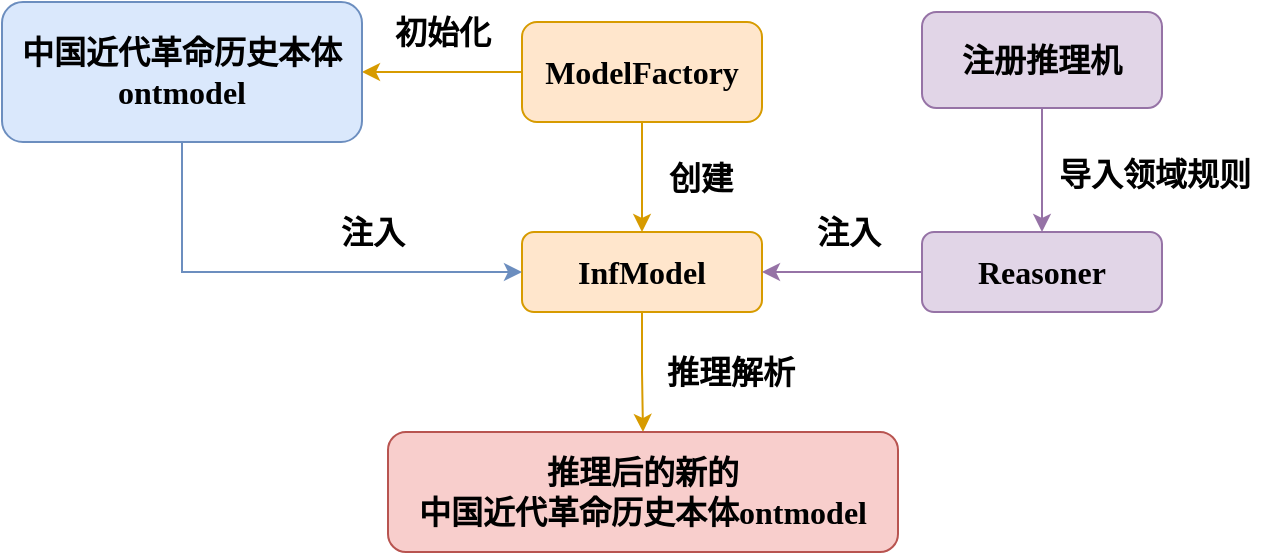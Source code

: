 <mxfile version="17.4.6" type="github">
  <diagram id="WQNO_lLr4skyFglbsmTy" name="Page-1">
    <mxGraphModel dx="1422" dy="738" grid="1" gridSize="10" guides="1" tooltips="1" connect="1" arrows="1" fold="1" page="1" pageScale="1" pageWidth="827" pageHeight="1169" math="0" shadow="0">
      <root>
        <mxCell id="0" />
        <mxCell id="1" parent="0" />
        <mxCell id="PFUNsMOFEMGX8q9Rj1pk-10" style="edgeStyle=orthogonalEdgeStyle;rounded=0;orthogonalLoop=1;jettySize=auto;html=1;exitX=0;exitY=0.5;exitDx=0;exitDy=0;fontFamily=Times New Roman;fontSize=16;strokeWidth=1;fontStyle=1;fillColor=#ffe6cc;strokeColor=#d79b00;" parent="1" source="PFUNsMOFEMGX8q9Rj1pk-1" target="PFUNsMOFEMGX8q9Rj1pk-9" edge="1">
          <mxGeometry relative="1" as="geometry" />
        </mxCell>
        <mxCell id="PFUNsMOFEMGX8q9Rj1pk-14" style="edgeStyle=orthogonalEdgeStyle;rounded=0;orthogonalLoop=1;jettySize=auto;html=1;exitX=0.5;exitY=1;exitDx=0;exitDy=0;entryX=0.5;entryY=0;entryDx=0;entryDy=0;fontFamily=Times New Roman;fontSize=16;strokeWidth=1;fontStyle=1;fillColor=#ffe6cc;strokeColor=#d79b00;" parent="1" source="PFUNsMOFEMGX8q9Rj1pk-1" target="PFUNsMOFEMGX8q9Rj1pk-2" edge="1">
          <mxGeometry relative="1" as="geometry" />
        </mxCell>
        <mxCell id="PFUNsMOFEMGX8q9Rj1pk-1" value="&lt;font face=&quot;Times New Roman&quot; style=&quot;font-size: 16px;&quot;&gt;&lt;span style=&quot;line-height: 1.2; font-size: 16px;&quot;&gt;ModelFactory&lt;/span&gt;&lt;/font&gt;" style="rounded=1;whiteSpace=wrap;html=1;strokeWidth=1;fontSize=16;fontStyle=1;fillColor=#ffe6cc;strokeColor=#d79b00;" parent="1" vertex="1">
          <mxGeometry x="270" y="345" width="120" height="50" as="geometry" />
        </mxCell>
        <mxCell id="PFUNsMOFEMGX8q9Rj1pk-21" style="edgeStyle=orthogonalEdgeStyle;rounded=0;orthogonalLoop=1;jettySize=auto;html=1;exitX=0.5;exitY=1;exitDx=0;exitDy=0;fontFamily=Times New Roman;fontSize=16;strokeWidth=1;fontStyle=1;fillColor=#ffe6cc;strokeColor=#d79b00;" parent="1" source="PFUNsMOFEMGX8q9Rj1pk-2" target="PFUNsMOFEMGX8q9Rj1pk-20" edge="1">
          <mxGeometry relative="1" as="geometry" />
        </mxCell>
        <mxCell id="PFUNsMOFEMGX8q9Rj1pk-2" value="&lt;font face=&quot;Times New Roman&quot; style=&quot;font-size: 16px;&quot;&gt;&lt;span style=&quot;line-height: 1.2; font-size: 16px;&quot;&gt;InfModel&lt;/span&gt;&lt;/font&gt;" style="rounded=1;whiteSpace=wrap;html=1;strokeWidth=1;fontSize=16;fontStyle=1;fillColor=#ffe6cc;strokeColor=#d79b00;" parent="1" vertex="1">
          <mxGeometry x="270" y="450" width="120" height="40" as="geometry" />
        </mxCell>
        <mxCell id="PFUNsMOFEMGX8q9Rj1pk-17" style="edgeStyle=orthogonalEdgeStyle;rounded=0;orthogonalLoop=1;jettySize=auto;html=1;exitX=0;exitY=0.5;exitDx=0;exitDy=0;entryX=1;entryY=0.5;entryDx=0;entryDy=0;fontFamily=Times New Roman;fontSize=16;strokeWidth=1;fontStyle=1;fillColor=#e1d5e7;strokeColor=#9673a6;" parent="1" source="PFUNsMOFEMGX8q9Rj1pk-3" target="PFUNsMOFEMGX8q9Rj1pk-2" edge="1">
          <mxGeometry relative="1" as="geometry" />
        </mxCell>
        <mxCell id="PFUNsMOFEMGX8q9Rj1pk-3" value="&lt;font face=&quot;Times New Roman&quot; style=&quot;font-size: 16px;&quot;&gt;&lt;span style=&quot;line-height: 1.2; font-size: 16px;&quot;&gt;Reasoner&lt;/span&gt;&lt;/font&gt;" style="rounded=1;whiteSpace=wrap;html=1;strokeWidth=1;fontSize=16;fontStyle=1;fillColor=#e1d5e7;strokeColor=#9673a6;" parent="1" vertex="1">
          <mxGeometry x="470" y="450" width="120" height="40" as="geometry" />
        </mxCell>
        <mxCell id="PFUNsMOFEMGX8q9Rj1pk-16" style="edgeStyle=orthogonalEdgeStyle;rounded=0;orthogonalLoop=1;jettySize=auto;html=1;exitX=0.5;exitY=1;exitDx=0;exitDy=0;entryX=0.5;entryY=0;entryDx=0;entryDy=0;fontFamily=Times New Roman;fontSize=16;strokeWidth=1;fontStyle=1;fillColor=#e1d5e7;strokeColor=#9673a6;" parent="1" source="PFUNsMOFEMGX8q9Rj1pk-4" target="PFUNsMOFEMGX8q9Rj1pk-3" edge="1">
          <mxGeometry relative="1" as="geometry" />
        </mxCell>
        <mxCell id="PFUNsMOFEMGX8q9Rj1pk-4" value="&lt;span style=&quot;font-size: 16px;&quot;&gt;注册推理机&lt;/span&gt;" style="rounded=1;whiteSpace=wrap;html=1;strokeWidth=1;fontSize=16;fontStyle=1;fillColor=#e1d5e7;strokeColor=#9673a6;" parent="1" vertex="1">
          <mxGeometry x="470" y="340" width="120" height="48" as="geometry" />
        </mxCell>
        <mxCell id="PFUNsMOFEMGX8q9Rj1pk-6" value="&lt;span style=&quot;font-size: 16px;&quot;&gt;导入领域规则&lt;/span&gt;" style="text;html=1;align=center;verticalAlign=middle;resizable=0;points=[];autosize=1;strokeColor=none;fillColor=none;fontSize=16;fontFamily=Times New Roman;strokeWidth=1;fontStyle=1" parent="1" vertex="1">
          <mxGeometry x="531" y="411" width="110" height="20" as="geometry" />
        </mxCell>
        <mxCell id="PFUNsMOFEMGX8q9Rj1pk-12" style="edgeStyle=orthogonalEdgeStyle;rounded=0;orthogonalLoop=1;jettySize=auto;html=1;exitX=0.5;exitY=1;exitDx=0;exitDy=0;entryX=0;entryY=0.5;entryDx=0;entryDy=0;fontFamily=Times New Roman;fontSize=16;strokeWidth=1;fontStyle=1;fillColor=#dae8fc;strokeColor=#6c8ebf;" parent="1" source="PFUNsMOFEMGX8q9Rj1pk-9" target="PFUNsMOFEMGX8q9Rj1pk-2" edge="1">
          <mxGeometry relative="1" as="geometry" />
        </mxCell>
        <mxCell id="PFUNsMOFEMGX8q9Rj1pk-9" value="&lt;font face=&quot;Times New Roman&quot; style=&quot;font-size: 16px;&quot;&gt;&lt;span style=&quot;line-height: 1.2; font-size: 16px;&quot;&gt;中国近代革命历史本体ontmodel&lt;/span&gt;&lt;/font&gt;" style="rounded=1;whiteSpace=wrap;html=1;strokeWidth=1;fontSize=16;fontStyle=1;glass=0;fillColor=#dae8fc;strokeColor=#6c8ebf;" parent="1" vertex="1">
          <mxGeometry x="10" y="335" width="180" height="70" as="geometry" />
        </mxCell>
        <mxCell id="PFUNsMOFEMGX8q9Rj1pk-11" value="&lt;span style=&quot;font-size: 16px;&quot;&gt;初始化&lt;/span&gt;" style="text;html=1;align=center;verticalAlign=middle;resizable=0;points=[];autosize=1;strokeColor=none;fillColor=none;fontSize=16;fontFamily=Times New Roman;strokeWidth=1;fontStyle=1" parent="1" vertex="1">
          <mxGeometry x="200" y="340" width="60" height="20" as="geometry" />
        </mxCell>
        <mxCell id="PFUNsMOFEMGX8q9Rj1pk-15" value="&lt;span style=&quot;font-size: 16px;&quot;&gt;创建&lt;/span&gt;" style="text;html=1;align=center;verticalAlign=middle;resizable=0;points=[];autosize=1;strokeColor=none;fillColor=none;fontSize=16;fontFamily=Times New Roman;strokeWidth=1;fontStyle=1" parent="1" vertex="1">
          <mxGeometry x="334" y="413" width="50" height="20" as="geometry" />
        </mxCell>
        <mxCell id="PFUNsMOFEMGX8q9Rj1pk-18" value="&lt;span style=&quot;font-size: 16px;&quot;&gt;注入&lt;/span&gt;" style="text;html=1;align=center;verticalAlign=middle;resizable=0;points=[];autosize=1;strokeColor=none;fillColor=none;fontSize=16;fontFamily=Times New Roman;strokeWidth=1;fontStyle=1" parent="1" vertex="1">
          <mxGeometry x="170" y="440" width="50" height="20" as="geometry" />
        </mxCell>
        <mxCell id="PFUNsMOFEMGX8q9Rj1pk-19" value="&lt;span style=&quot;font-size: 16px;&quot;&gt;注入&lt;/span&gt;" style="text;html=1;align=center;verticalAlign=middle;resizable=0;points=[];autosize=1;strokeColor=none;fillColor=none;fontSize=16;fontFamily=Times New Roman;strokeWidth=1;fontStyle=1" parent="1" vertex="1">
          <mxGeometry x="408" y="440" width="50" height="20" as="geometry" />
        </mxCell>
        <mxCell id="PFUNsMOFEMGX8q9Rj1pk-20" value="&lt;font face=&quot;Times New Roman&quot; style=&quot;font-size: 16px;&quot;&gt;&lt;span style=&quot;line-height: 1.2; font-size: 16px;&quot;&gt;推理后的新的&lt;br style=&quot;font-size: 16px;&quot;&gt;中国近代革命历史本体ontmodel&lt;/span&gt;&lt;/font&gt;" style="rounded=1;whiteSpace=wrap;html=1;strokeWidth=1;fontSize=16;fontStyle=1;fillColor=#f8cecc;strokeColor=#b85450;" parent="1" vertex="1">
          <mxGeometry x="203" y="550" width="255" height="60" as="geometry" />
        </mxCell>
        <mxCell id="PFUNsMOFEMGX8q9Rj1pk-22" value="&lt;span style=&quot;font-size: 16px;&quot;&gt;推理解析&lt;/span&gt;" style="text;html=1;align=center;verticalAlign=middle;resizable=0;points=[];autosize=1;strokeColor=none;fillColor=none;fontSize=16;fontFamily=Times New Roman;strokeWidth=1;fontStyle=1" parent="1" vertex="1">
          <mxGeometry x="334" y="510" width="80" height="20" as="geometry" />
        </mxCell>
      </root>
    </mxGraphModel>
  </diagram>
</mxfile>
